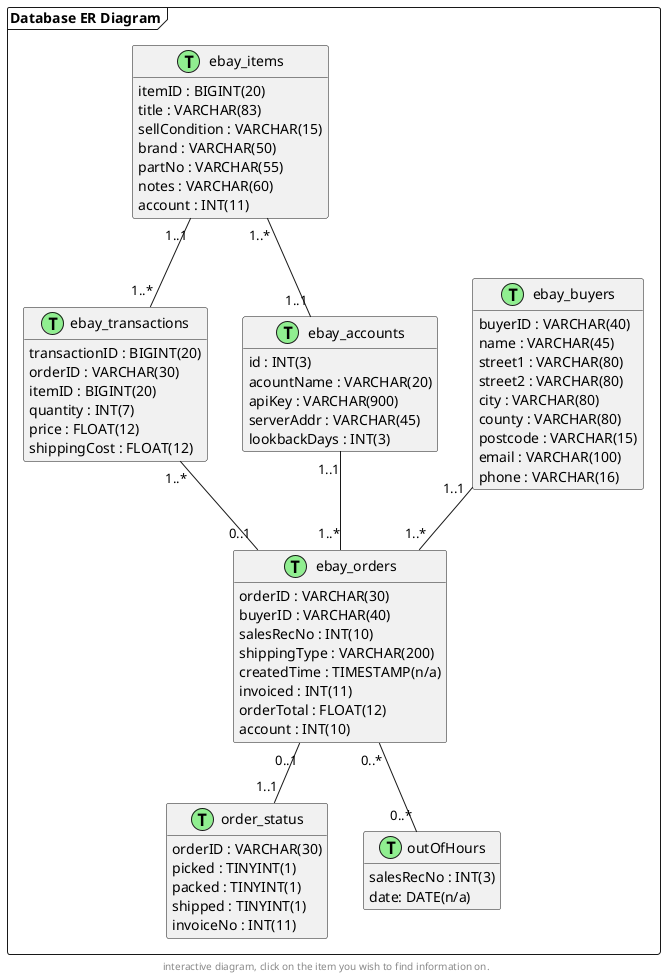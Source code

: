 @startuml

/' --------------------------------GLOBAL----------------------------------- '/
/' scale 1/1 '/
/' left to right direction '/
center footer interactive diagram, click on the item you wish to find information on.
hide fields

/' --------------------------UML DECLARATIONS------------------------------- '/
package "Database ER Diagram" <<Frame>> {
	
	class ebay_buyers << (T, lightgreen) >>[[ebay_buyers.html]] {
		buyerID : VARCHAR(40)
		name : VARCHAR(45)
		street1 : VARCHAR(80)
		street2 : VARCHAR(80)
		city : VARCHAR(80)
		county : VARCHAR(80)
		postcode : VARCHAR(15)
		email : VARCHAR(100)
		phone : VARCHAR(16)
	} 
	class ebay_orders << (T, lightgreen) >>[[ebay_orders.html]] {
		orderID : VARCHAR(30)
		buyerID : VARCHAR(40)
		salesRecNo : INT(10)
		shippingType : VARCHAR(200)
		createdTime : TIMESTAMP(n/a)
		invoiced : INT(11)
		orderTotal : FLOAT(12)
		account : INT(10)
	}
	class ebay_transactions << (T, lightgreen) >>[[ebay_transactions.html]] {
		transactionID : BIGINT(20)
		orderID : VARCHAR(30)
		itemID : BIGINT(20)
		quantity : INT(7)
		price : FLOAT(12)
		shippingCost : FLOAT(12)
	}
	class ebay_items << (T, lightgreen) >>[[ebay_items.html]] {
		itemID : BIGINT(20)
		title : VARCHAR(83)
		sellCondition : VARCHAR(15)
		brand : VARCHAR(50)
		partNo : VARCHAR(55)
		notes : VARCHAR(60)
		account : INT(11)
	}
	class ebay_accounts << (T, lightgreen) >>[[ebay_accounts.html]] {
		id : INT(3)
		acountName : VARCHAR(20)
		apiKey : VARCHAR(900)
		serverAddr : VARCHAR(45)
		lookbackDays : INT(3)
	}
	class order_status << (T, lightgreen) >>[[order_status.html]] {
		orderID : VARCHAR(30)
		picked : TINYINT(1)
		packed : TINYINT(1)
		shipped : TINYINT(1)
		invoiceNo : INT(11)
	}
	class outOfHours << (T, lightgreen) >>[[outOfHours.html]] {
		salesRecNo : INT(3)
		date: DATE(n/a)
	}
} 

/' -------------------------------UML WIRING---------------------------------'/
ebay_buyers "1..1" -- "1..*" ebay_orders
ebay_accounts "1..1" -- "1..*" ebay_orders
ebay_transactions "1..*" -- "0..1" ebay_orders
ebay_items "1..1" -- "1..*" ebay_transactions
ebay_orders "0..1" -- "1..1" order_status
ebay_orders "0..*" -- "0..*" outOfHours
ebay_items "1..*" -- "1..1" ebay_accounts

@enduml
